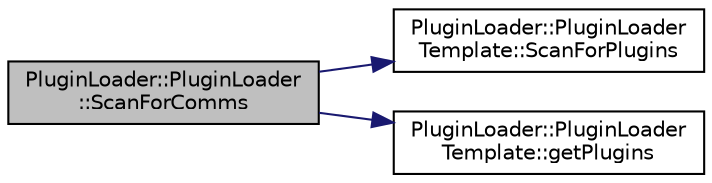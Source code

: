 digraph "PluginLoader::PluginLoader::ScanForComms"
{
 // INTERACTIVE_SVG=YES
 // LATEX_PDF_SIZE
  edge [fontname="Helvetica",fontsize="10",labelfontname="Helvetica",labelfontsize="10"];
  node [fontname="Helvetica",fontsize="10",shape=record];
  rankdir="LR";
  Node2 [label="PluginLoader::PluginLoader\l::ScanForComms",height=0.2,width=0.4,color="black", fillcolor="grey75", style="filled", fontcolor="black",tooltip="Scans for communication plugins in the provided folder + \"comms\"."];
  Node2 -> Node3 [color="midnightblue",fontsize="10",style="solid",fontname="Helvetica"];
  Node3 [label="PluginLoader::PluginLoader\lTemplate::ScanForPlugins",height=0.2,width=0.4,color="black", fillcolor="white", style="filled",URL="$d8/d2a/classPluginLoader_1_1PluginLoaderTemplate.html#a19b981eaca766d73614927c428cb6846",tooltip="Scans for plugins in location pointed to by _fullPath."];
  Node2 -> Node4 [color="midnightblue",fontsize="10",style="solid",fontname="Helvetica"];
  Node4 [label="PluginLoader::PluginLoader\lTemplate::getPlugins",height=0.2,width=0.4,color="black", fillcolor="white", style="filled",URL="$d8/d2a/classPluginLoader_1_1PluginLoaderTemplate.html#ae04498d46d4e9e1824eee156d8bef9d7",tooltip="Gets the held plugin list."];
}
